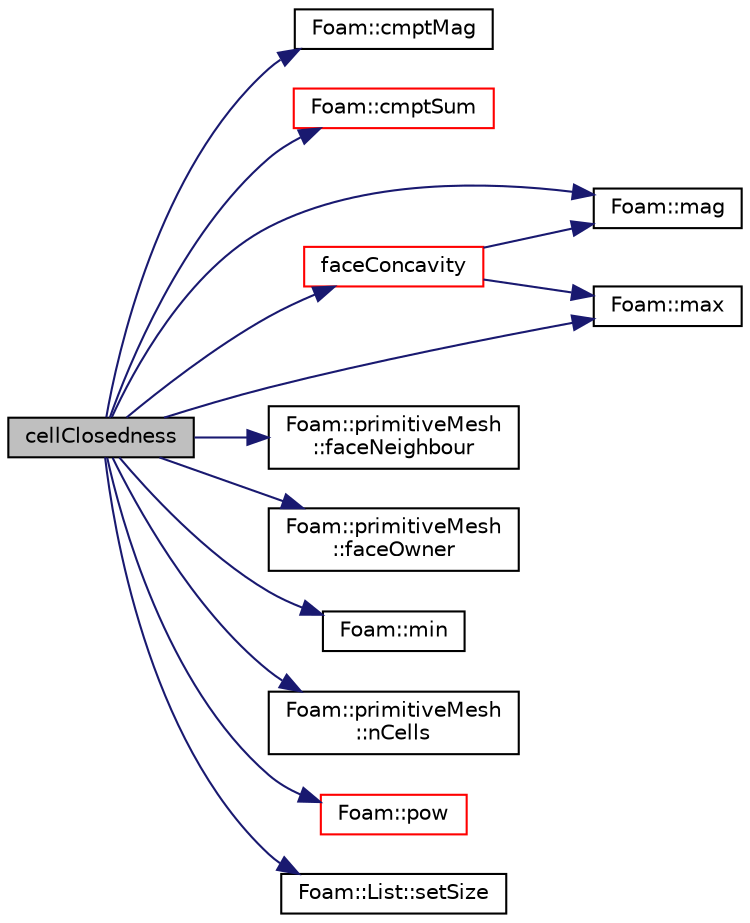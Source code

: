 digraph "cellClosedness"
{
  bgcolor="transparent";
  edge [fontname="Helvetica",fontsize="10",labelfontname="Helvetica",labelfontsize="10"];
  node [fontname="Helvetica",fontsize="10",shape=record];
  rankdir="LR";
  Node233 [label="cellClosedness",height=0.2,width=0.4,color="black", fillcolor="grey75", style="filled", fontcolor="black"];
  Node233 -> Node234 [color="midnightblue",fontsize="10",style="solid",fontname="Helvetica"];
  Node234 [label="Foam::cmptMag",height=0.2,width=0.4,color="black",URL="$a21851.html#acf2383c8a0a1d5fef3eb5255b950229d"];
  Node233 -> Node235 [color="midnightblue",fontsize="10",style="solid",fontname="Helvetica"];
  Node235 [label="Foam::cmptSum",height=0.2,width=0.4,color="red",URL="$a21851.html#ad06d44e93de3a7e1f174b09818614aad"];
  Node233 -> Node247 [color="midnightblue",fontsize="10",style="solid",fontname="Helvetica"];
  Node247 [label="faceConcavity",height=0.2,width=0.4,color="red",URL="$a28689.html#a10cc791bf86b406e9f23f80b34b8bf8d",tooltip="Generate face concavity field. Returns per face the (sin of the) "];
  Node247 -> Node249 [color="midnightblue",fontsize="10",style="solid",fontname="Helvetica"];
  Node249 [label="Foam::mag",height=0.2,width=0.4,color="black",URL="$a21851.html#a929da2a3fdcf3dacbbe0487d3a330dae"];
  Node247 -> Node256 [color="midnightblue",fontsize="10",style="solid",fontname="Helvetica"];
  Node256 [label="Foam::max",height=0.2,width=0.4,color="black",URL="$a21851.html#ac993e906cf2774ae77e666bc24e81733"];
  Node233 -> Node271 [color="midnightblue",fontsize="10",style="solid",fontname="Helvetica"];
  Node271 [label="Foam::primitiveMesh\l::faceNeighbour",height=0.2,width=0.4,color="black",URL="$a28685.html#acd9489a2ac1ec02451fef1f415386694",tooltip="Face face-neighbour addressing. "];
  Node233 -> Node272 [color="midnightblue",fontsize="10",style="solid",fontname="Helvetica"];
  Node272 [label="Foam::primitiveMesh\l::faceOwner",height=0.2,width=0.4,color="black",URL="$a28685.html#a95a88187f795e30779aa3bac679d9bfc",tooltip="Face face-owner addresing. "];
  Node233 -> Node249 [color="midnightblue",fontsize="10",style="solid",fontname="Helvetica"];
  Node233 -> Node256 [color="midnightblue",fontsize="10",style="solid",fontname="Helvetica"];
  Node233 -> Node273 [color="midnightblue",fontsize="10",style="solid",fontname="Helvetica"];
  Node273 [label="Foam::min",height=0.2,width=0.4,color="black",URL="$a21851.html#a253e112ad2d56d96230ff39ea7f442dc"];
  Node233 -> Node260 [color="midnightblue",fontsize="10",style="solid",fontname="Helvetica"];
  Node260 [label="Foam::primitiveMesh\l::nCells",height=0.2,width=0.4,color="black",URL="$a28685.html#a13b94bdb0926552bf78ad5210a73a3d5"];
  Node233 -> Node270 [color="midnightblue",fontsize="10",style="solid",fontname="Helvetica"];
  Node270 [label="Foam::pow",height=0.2,width=0.4,color="red",URL="$a21851.html#a7500c8e9d27a442adc75e287de074c7c"];
  Node233 -> Node274 [color="midnightblue",fontsize="10",style="solid",fontname="Helvetica"];
  Node274 [label="Foam::List::setSize",height=0.2,width=0.4,color="black",URL="$a26833.html#aedb985ffeaf1bdbfeccc2a8730405703",tooltip="Reset size of List. "];
}

